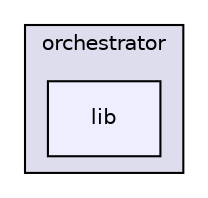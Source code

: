 digraph "gulp-src/node_modules/gulp/node_modules/orchestrator/lib" {
  compound=true
  node [ fontsize="10", fontname="Helvetica"];
  edge [ labelfontsize="10", labelfontname="Helvetica"];
  subgraph clusterdir_791cb8fcdd8a35c56256872f5c2a8016 {
    graph [ bgcolor="#ddddee", pencolor="black", label="orchestrator" fontname="Helvetica", fontsize="10", URL="dir_791cb8fcdd8a35c56256872f5c2a8016.html"]
  dir_f84e2f24a4c5b6f2a3723ac74942a375 [shape=box, label="lib", style="filled", fillcolor="#eeeeff", pencolor="black", URL="dir_f84e2f24a4c5b6f2a3723ac74942a375.html"];
  }
}
